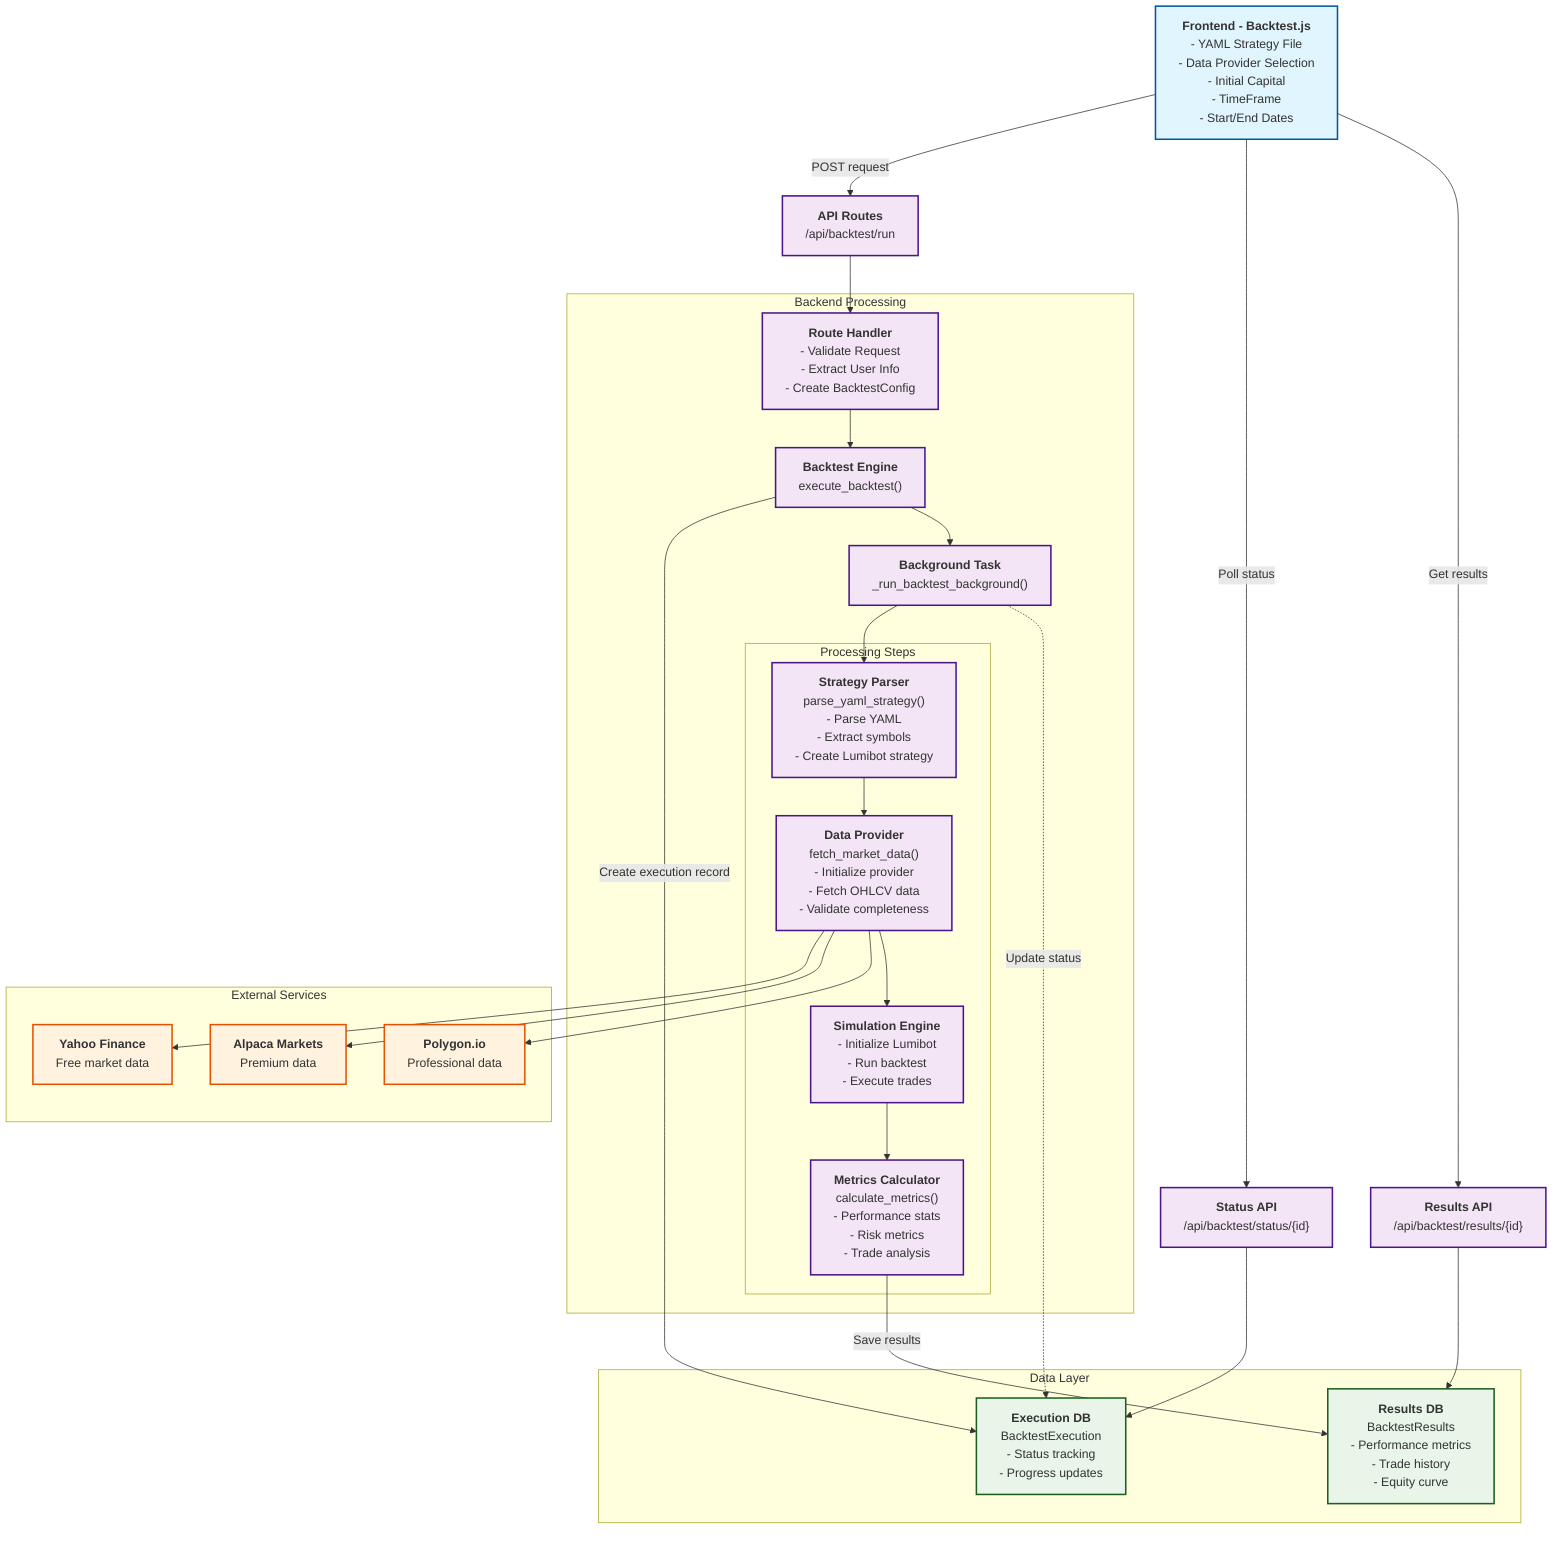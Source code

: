 flowchart TD
    %% Frontend Layer
    FE["`**Frontend - Backtest.js**
    - YAML Strategy File
    - Data Provider Selection
    - Initial Capital
    - TimeFrame
    - Start/End Dates`"]
    
    %% API Layer
    API["`**API Routes**
    /api/backtest/run`"]
    
    %% Main Processing Flow
    subgraph "Backend Processing"
        direction TB
        
        %% Route Handler
        ROUTE["`**Route Handler**
        - Validate Request
        - Extract User Info
        - Create BacktestConfig`"]
        
        %% Backtest Engine
        ENGINE["`**Backtest Engine**
        execute_backtest()`"]
        
        %% Background Processing
        BG["`**Background Task**
        _run_backtest_background()`"]
        
        %% Core Processing Steps
        subgraph "Processing Steps"
            direction TB
            PARSE["`**Strategy Parser**
            parse_yaml_strategy()
            - Parse YAML
            - Extract symbols
            - Create Lumibot strategy`"]
            
            DATA["`**Data Provider**
            fetch_market_data()
            - Initialize provider
            - Fetch OHLCV data
            - Validate completeness`"]
            
            SIM["`**Simulation Engine**
            - Initialize Lumibot
            - Run backtest
            - Execute trades`"]
            
            CALC["`**Metrics Calculator**
            calculate_metrics()
            - Performance stats
            - Risk metrics
            - Trade analysis`"]
        end
    end
    
    %% Data Storage Layer
    subgraph "Data Layer"
        direction LR
        EXEC_DB["`**Execution DB**
        BacktestExecution
        - Status tracking
        - Progress updates`"]
        
        RESULT_DB["`**Results DB**
        BacktestResults
        - Performance metrics
        - Trade history
        - Equity curve`"]
    end
    
    %% External Services
    subgraph "External Services"
        direction TB
        YAHOO["`**Yahoo Finance**
        Free market data`"]
        ALPACA["`**Alpaca Markets**
        Premium data`"]
        POLYGON["`**Polygon.io**
        Professional data`"]
    end
    
    %% Response Flow
    STATUS_API["`**Status API**
    /api/backtest/status/{id}`"]
    RESULTS_API["`**Results API**
    /api/backtest/results/{id}`"]
    
    %% Main Flow
    FE -->|POST request| API
    API --> ROUTE
    ROUTE --> ENGINE
    ENGINE -->|Create execution record| EXEC_DB
    ENGINE --> BG
    
    %% Background Processing Flow
    BG --> PARSE
    PARSE --> DATA
    DATA --> YAHOO
    DATA --> ALPACA
    DATA --> POLYGON
    DATA --> SIM
    SIM --> CALC
    CALC -->|Save results| RESULT_DB
    
    %% Status and Results Flow
    FE -->|Poll status| STATUS_API
    STATUS_API --> EXEC_DB
    FE -->|Get results| RESULTS_API
    RESULTS_API --> RESULT_DB
    
    %% Update flows
    BG -.->|Update status| EXEC_DB
    
    %% Styling
    classDef frontend fill:#e1f5fe,stroke:#01579b,stroke-width:2px
    classDef backend fill:#f3e5f5,stroke:#4a148c,stroke-width:2px
    classDef storage fill:#e8f5e8,stroke:#1b5e20,stroke-width:2px
    classDef external fill:#fff3e0,stroke:#e65100,stroke-width:2px
    
    class FE frontend
    class API,ROUTE,ENGINE,BG,PARSE,DATA,SIM,CALC,STATUS_API,RESULTS_API backend
    class EXEC_DB,RESULT_DB storage
    class YAHOO,ALPACA,POLYGON external